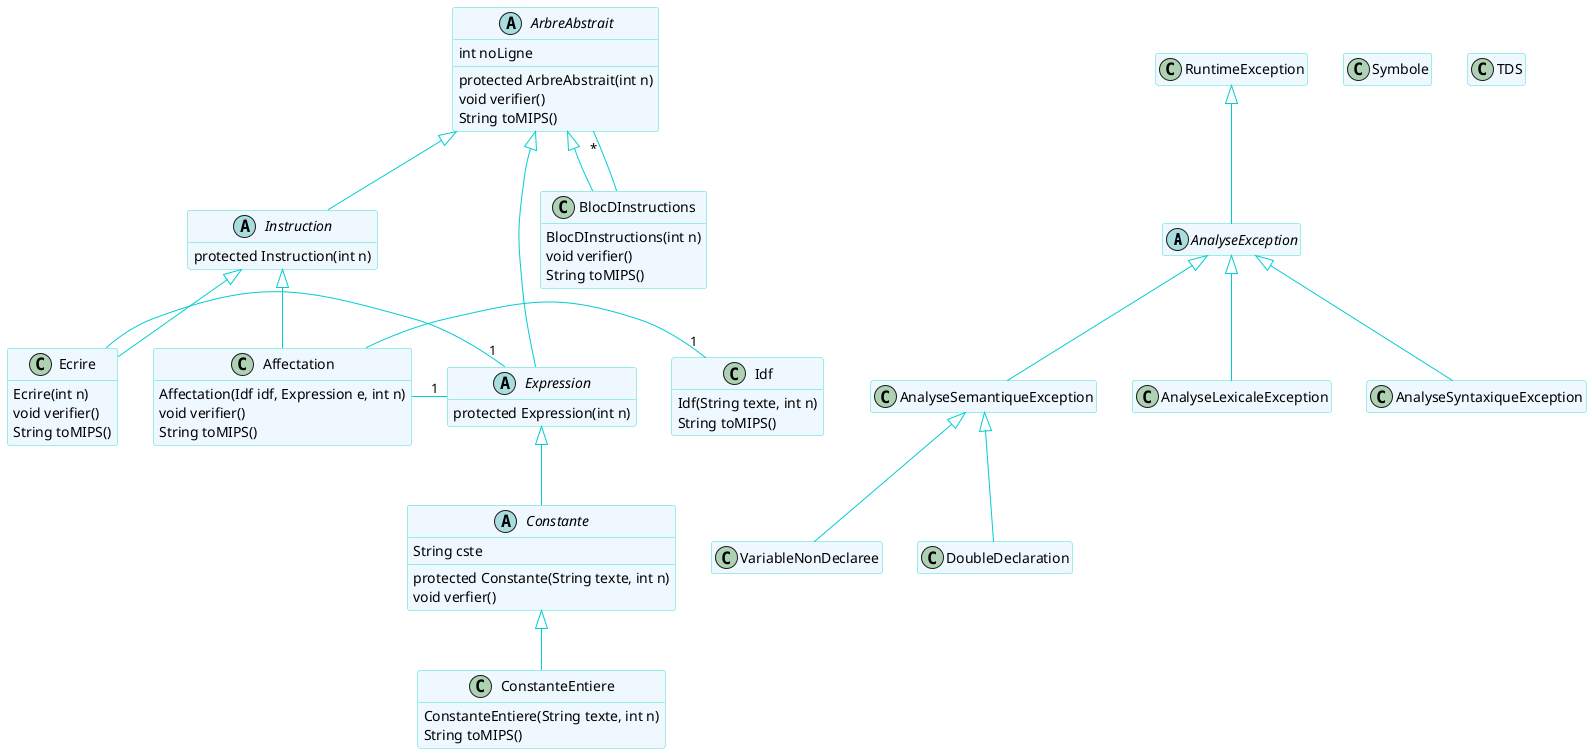 @startuml
skinparam class {
BackgroundColor AliceBlue
ArrowColor DarkTurquoise
BorderColor Turquoise
}

skinparam stereotypeCBackgroundColor DarkTurquoise
skinparam stereotypeIBackgroundColor Magenta
skinparam stereotypeABackgroundColor Yellow

hide stereotype
hide empty member

abstract class AnalyseException

AnalyseException -up-|> RuntimeException

AnalyseLexicaleException -up-|> AnalyseException
AnalyseSyntaxiqueException -up-|> AnalyseException
AnalyseSemantiqueException -up-|> AnalyseException
VariableNonDeclaree -up-|> AnalyseSemantiqueException
DoubleDeclaration -up-|> AnalyseSemantiqueException

abstract class ArbreAbstrait {
   int noLigne
   protected ArbreAbstrait(int n)
   void verifier()
   String toMIPS()
}

class BlocDInstructions {
   BlocDInstructions(int n)
   void verifier()
   String toMIPS()
}

BlocDInstructions -up-|> ArbreAbstrait
BlocDInstructions -up- "*" ArbreAbstrait

abstract class Instruction {
   protected Instruction(int n)
}

Instruction -up-|> ArbreAbstrait

class Ecrire {
   Ecrire(int n)
   void verifier()
   String toMIPS()
}

Ecrire  -up-|> Instruction

class Affectation {
   Affectation(Idf idf, Expression e, int n)
   void verifier()
   String toMIPS()
}

Affectation  -up-|> Instruction
Affectation - "1" Expression
Affectation - "1" Idf

abstract class Expression {
   protected Expression(int n)
}

Expression  -up-|> ArbreAbstrait
Ecrire - "1" Expression

abstract class Constante {
   String cste
   protected Constante(String texte, int n)
   void verfier()
}

Constante  -up-|> Expression


class ConstanteEntiere {
   ConstanteEntiere(String texte, int n)
   String toMIPS()
}

ConstanteEntiere  -up-|> Constante


class Idf {
   Idf(String texte, int n)
   String toMIPS()
}

class Symbole {
}

class TDS{
}


@enduml